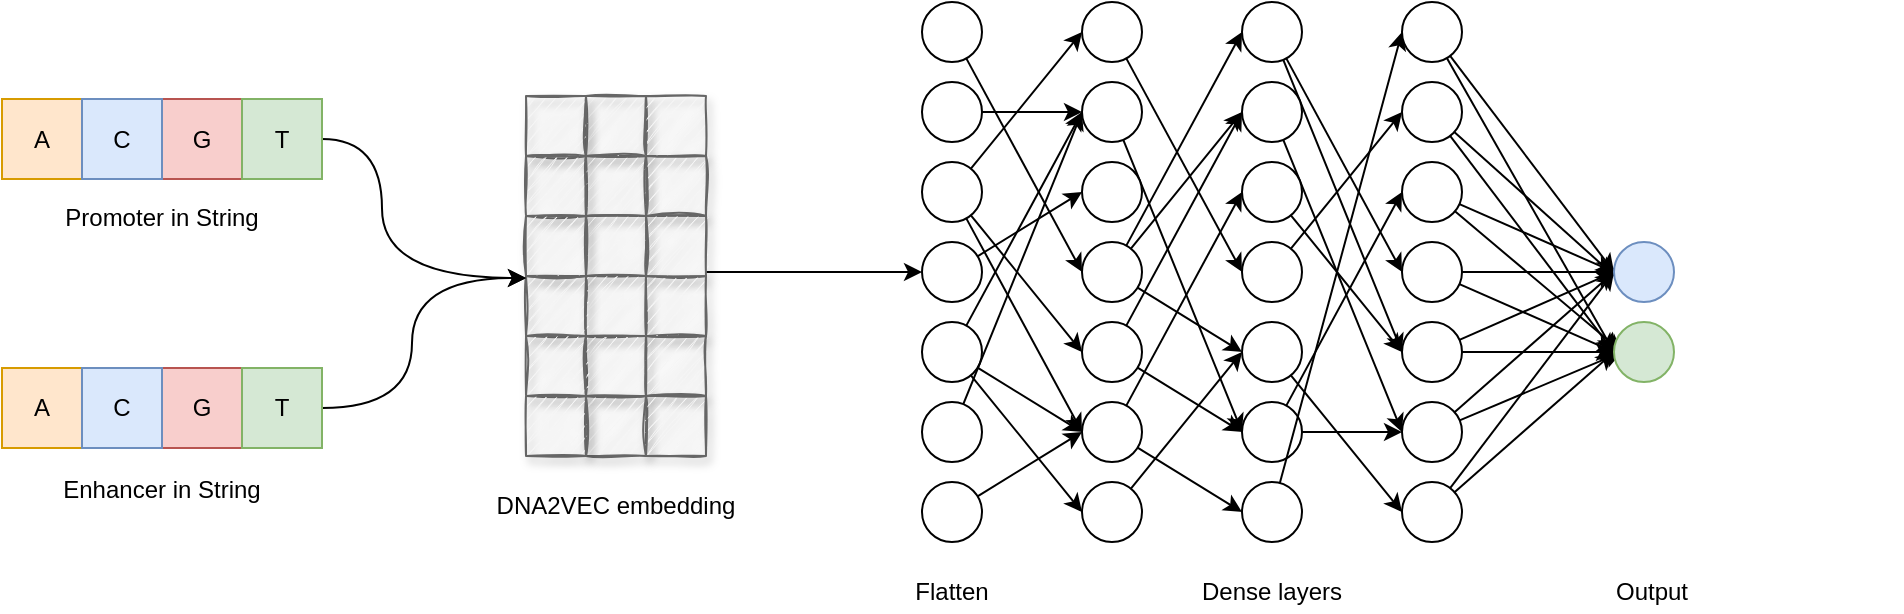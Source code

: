 <mxfile version="14.8.5" type="github">
  <diagram id="gIogGsXuzQi1VI0tjLUq" name="Page-1">
    <mxGraphModel dx="813" dy="436" grid="1" gridSize="10" guides="1" tooltips="1" connect="1" arrows="1" fold="1" page="1" pageScale="1" pageWidth="4681" pageHeight="3300" math="0" shadow="0">
      <root>
        <mxCell id="0" />
        <mxCell id="1" parent="0" />
        <mxCell id="Njo-u3qWFfw8xSDJ6qZh-1" value="" style="rounded=0;whiteSpace=wrap;html=1;shadow=1;glass=0;sketch=1;fillColor=#f5f5f5;strokeColor=#666666;fontColor=#333333;" vertex="1" parent="1">
          <mxGeometry x="500" y="233" width="30" height="30" as="geometry" />
        </mxCell>
        <mxCell id="Njo-u3qWFfw8xSDJ6qZh-2" value="" style="rounded=0;whiteSpace=wrap;html=1;shadow=1;glass=0;sketch=1;fillColor=#f5f5f5;strokeColor=#666666;fontColor=#333333;" vertex="1" parent="1">
          <mxGeometry x="470" y="233" width="30" height="30" as="geometry" />
        </mxCell>
        <mxCell id="Njo-u3qWFfw8xSDJ6qZh-3" value="" style="rounded=0;whiteSpace=wrap;html=1;shadow=1;glass=0;sketch=1;fillColor=#f5f5f5;strokeColor=#666666;fontColor=#333333;" vertex="1" parent="1">
          <mxGeometry x="530" y="233" width="30" height="30" as="geometry" />
        </mxCell>
        <mxCell id="Njo-u3qWFfw8xSDJ6qZh-4" value="" style="rounded=0;whiteSpace=wrap;html=1;shadow=1;glass=0;sketch=1;fillColor=#f5f5f5;strokeColor=#666666;fontColor=#333333;" vertex="1" parent="1">
          <mxGeometry x="500" y="263" width="30" height="30" as="geometry" />
        </mxCell>
        <mxCell id="Njo-u3qWFfw8xSDJ6qZh-5" value="" style="rounded=0;whiteSpace=wrap;html=1;shadow=1;glass=0;sketch=1;fillColor=#f5f5f5;strokeColor=#666666;fontColor=#333333;" vertex="1" parent="1">
          <mxGeometry x="470" y="263" width="30" height="30" as="geometry" />
        </mxCell>
        <mxCell id="Njo-u3qWFfw8xSDJ6qZh-6" value="" style="rounded=0;whiteSpace=wrap;html=1;shadow=1;glass=0;sketch=1;fillColor=#f5f5f5;strokeColor=#666666;fontColor=#333333;" vertex="1" parent="1">
          <mxGeometry x="530" y="263" width="30" height="30" as="geometry" />
        </mxCell>
        <mxCell id="Njo-u3qWFfw8xSDJ6qZh-7" value="" style="rounded=0;whiteSpace=wrap;html=1;shadow=1;glass=0;sketch=1;fillColor=#f5f5f5;strokeColor=#666666;fontColor=#333333;" vertex="1" parent="1">
          <mxGeometry x="500" y="293" width="30" height="30" as="geometry" />
        </mxCell>
        <mxCell id="Njo-u3qWFfw8xSDJ6qZh-8" value="" style="rounded=0;whiteSpace=wrap;html=1;shadow=1;glass=0;sketch=1;fillColor=#f5f5f5;strokeColor=#666666;fontColor=#333333;" vertex="1" parent="1">
          <mxGeometry x="470" y="293" width="30" height="30" as="geometry" />
        </mxCell>
        <mxCell id="Njo-u3qWFfw8xSDJ6qZh-101" style="edgeStyle=orthogonalEdgeStyle;rounded=0;orthogonalLoop=1;jettySize=auto;html=1;entryX=0;entryY=0.5;entryDx=0;entryDy=0;" edge="1" parent="1" source="Njo-u3qWFfw8xSDJ6qZh-9" target="Njo-u3qWFfw8xSDJ6qZh-29">
          <mxGeometry relative="1" as="geometry">
            <Array as="points">
              <mxPoint x="590" y="321" />
              <mxPoint x="590" y="321" />
            </Array>
          </mxGeometry>
        </mxCell>
        <mxCell id="Njo-u3qWFfw8xSDJ6qZh-9" value="" style="rounded=0;whiteSpace=wrap;html=1;shadow=1;glass=0;sketch=1;fillColor=#f5f5f5;strokeColor=#666666;fontColor=#333333;" vertex="1" parent="1">
          <mxGeometry x="530" y="293" width="30" height="30" as="geometry" />
        </mxCell>
        <mxCell id="Njo-u3qWFfw8xSDJ6qZh-10" value="" style="rounded=0;whiteSpace=wrap;html=1;shadow=1;glass=0;sketch=1;fillColor=#f5f5f5;strokeColor=#666666;fontColor=#333333;" vertex="1" parent="1">
          <mxGeometry x="500" y="323" width="30" height="30" as="geometry" />
        </mxCell>
        <mxCell id="Njo-u3qWFfw8xSDJ6qZh-11" value="" style="rounded=0;whiteSpace=wrap;html=1;shadow=1;glass=0;sketch=1;fillColor=#f5f5f5;strokeColor=#666666;fontColor=#333333;" vertex="1" parent="1">
          <mxGeometry x="470" y="323" width="30" height="30" as="geometry" />
        </mxCell>
        <mxCell id="Njo-u3qWFfw8xSDJ6qZh-12" value="" style="rounded=0;whiteSpace=wrap;html=1;shadow=1;glass=0;sketch=1;fillColor=#f5f5f5;strokeColor=#666666;fontColor=#333333;" vertex="1" parent="1">
          <mxGeometry x="530" y="323" width="30" height="30" as="geometry" />
        </mxCell>
        <mxCell id="Njo-u3qWFfw8xSDJ6qZh-13" value="" style="rounded=0;whiteSpace=wrap;html=1;shadow=1;glass=0;sketch=1;fillColor=#f5f5f5;strokeColor=#666666;fontColor=#333333;" vertex="1" parent="1">
          <mxGeometry x="500" y="353" width="30" height="30" as="geometry" />
        </mxCell>
        <mxCell id="Njo-u3qWFfw8xSDJ6qZh-14" value="" style="rounded=0;whiteSpace=wrap;html=1;shadow=1;glass=0;sketch=1;fillColor=#f5f5f5;strokeColor=#666666;fontColor=#333333;" vertex="1" parent="1">
          <mxGeometry x="470" y="353" width="30" height="30" as="geometry" />
        </mxCell>
        <mxCell id="Njo-u3qWFfw8xSDJ6qZh-15" value="" style="rounded=0;whiteSpace=wrap;html=1;shadow=1;glass=0;sketch=1;fillColor=#f5f5f5;strokeColor=#666666;fontColor=#333333;" vertex="1" parent="1">
          <mxGeometry x="530" y="353" width="30" height="30" as="geometry" />
        </mxCell>
        <mxCell id="Njo-u3qWFfw8xSDJ6qZh-16" value="" style="rounded=0;whiteSpace=wrap;html=1;shadow=1;glass=0;sketch=1;fillColor=#f5f5f5;strokeColor=#666666;fontColor=#333333;" vertex="1" parent="1">
          <mxGeometry x="500" y="383" width="30" height="30" as="geometry" />
        </mxCell>
        <mxCell id="Njo-u3qWFfw8xSDJ6qZh-17" value="" style="rounded=0;whiteSpace=wrap;html=1;shadow=1;glass=0;sketch=1;fillColor=#f5f5f5;strokeColor=#666666;fontColor=#333333;" vertex="1" parent="1">
          <mxGeometry x="470" y="383" width="30" height="30" as="geometry" />
        </mxCell>
        <mxCell id="Njo-u3qWFfw8xSDJ6qZh-18" value="" style="rounded=0;whiteSpace=wrap;html=1;shadow=1;glass=0;sketch=1;fillColor=#f5f5f5;strokeColor=#666666;fontColor=#333333;" vertex="1" parent="1">
          <mxGeometry x="530" y="383" width="30" height="30" as="geometry" />
        </mxCell>
        <mxCell id="Njo-u3qWFfw8xSDJ6qZh-19" value="DNA2VEC embedding" style="text;html=1;strokeColor=none;fillColor=none;align=center;verticalAlign=middle;whiteSpace=wrap;rounded=0;" vertex="1" parent="1">
          <mxGeometry x="435" y="428" width="160" height="20" as="geometry" />
        </mxCell>
        <mxCell id="Njo-u3qWFfw8xSDJ6qZh-20" style="rounded=1;jumpSize=20;orthogonalLoop=1;jettySize=auto;html=1;entryX=0;entryY=0.5;entryDx=0;entryDy=0;strokeWidth=1;" edge="1" parent="1" source="Njo-u3qWFfw8xSDJ6qZh-21" target="Njo-u3qWFfw8xSDJ6qZh-46">
          <mxGeometry relative="1" as="geometry" />
        </mxCell>
        <mxCell id="Njo-u3qWFfw8xSDJ6qZh-21" value="" style="ellipse;whiteSpace=wrap;html=1;aspect=fixed;" vertex="1" parent="1">
          <mxGeometry x="668" y="186" width="30" height="30" as="geometry" />
        </mxCell>
        <mxCell id="Njo-u3qWFfw8xSDJ6qZh-22" style="edgeStyle=none;rounded=0;orthogonalLoop=1;jettySize=auto;html=1;entryX=0;entryY=0.5;entryDx=0;entryDy=0;" edge="1" parent="1" source="Njo-u3qWFfw8xSDJ6qZh-23" target="Njo-u3qWFfw8xSDJ6qZh-41">
          <mxGeometry relative="1" as="geometry" />
        </mxCell>
        <mxCell id="Njo-u3qWFfw8xSDJ6qZh-23" value="" style="ellipse;whiteSpace=wrap;html=1;aspect=fixed;" vertex="1" parent="1">
          <mxGeometry x="668" y="226" width="30" height="30" as="geometry" />
        </mxCell>
        <mxCell id="Njo-u3qWFfw8xSDJ6qZh-24" style="rounded=1;jumpSize=20;orthogonalLoop=1;jettySize=auto;html=1;entryX=0;entryY=0.5;entryDx=0;entryDy=0;strokeWidth=1;" edge="1" parent="1" source="Njo-u3qWFfw8xSDJ6qZh-27" target="Njo-u3qWFfw8xSDJ6qZh-39">
          <mxGeometry relative="1" as="geometry" />
        </mxCell>
        <mxCell id="Njo-u3qWFfw8xSDJ6qZh-25" style="edgeStyle=none;rounded=1;jumpSize=20;orthogonalLoop=1;jettySize=auto;html=1;entryX=0;entryY=0.5;entryDx=0;entryDy=0;strokeWidth=1;" edge="1" parent="1" source="Njo-u3qWFfw8xSDJ6qZh-27" target="Njo-u3qWFfw8xSDJ6qZh-52">
          <mxGeometry relative="1" as="geometry" />
        </mxCell>
        <mxCell id="Njo-u3qWFfw8xSDJ6qZh-26" style="edgeStyle=none;rounded=1;jumpSize=20;orthogonalLoop=1;jettySize=auto;html=1;entryX=0;entryY=0.5;entryDx=0;entryDy=0;strokeWidth=1;" edge="1" parent="1" source="Njo-u3qWFfw8xSDJ6qZh-27" target="Njo-u3qWFfw8xSDJ6qZh-49">
          <mxGeometry relative="1" as="geometry" />
        </mxCell>
        <mxCell id="Njo-u3qWFfw8xSDJ6qZh-27" value="" style="ellipse;whiteSpace=wrap;html=1;aspect=fixed;" vertex="1" parent="1">
          <mxGeometry x="668" y="266" width="30" height="30" as="geometry" />
        </mxCell>
        <mxCell id="Njo-u3qWFfw8xSDJ6qZh-28" style="rounded=1;jumpSize=20;orthogonalLoop=1;jettySize=auto;html=1;entryX=0;entryY=0.5;entryDx=0;entryDy=0;strokeWidth=1;" edge="1" parent="1" source="Njo-u3qWFfw8xSDJ6qZh-29" target="Njo-u3qWFfw8xSDJ6qZh-42">
          <mxGeometry relative="1" as="geometry" />
        </mxCell>
        <mxCell id="Njo-u3qWFfw8xSDJ6qZh-29" value="" style="ellipse;whiteSpace=wrap;html=1;aspect=fixed;" vertex="1" parent="1">
          <mxGeometry x="668" y="306" width="30" height="30" as="geometry" />
        </mxCell>
        <mxCell id="Njo-u3qWFfw8xSDJ6qZh-30" style="rounded=1;jumpSize=20;orthogonalLoop=1;jettySize=auto;html=1;entryX=0;entryY=0.5;entryDx=0;entryDy=0;strokeWidth=1;" edge="1" parent="1" source="Njo-u3qWFfw8xSDJ6qZh-33" target="Njo-u3qWFfw8xSDJ6qZh-41">
          <mxGeometry relative="1" as="geometry" />
        </mxCell>
        <mxCell id="Njo-u3qWFfw8xSDJ6qZh-31" style="edgeStyle=none;rounded=1;jumpSize=20;orthogonalLoop=1;jettySize=auto;html=1;entryX=0;entryY=0.5;entryDx=0;entryDy=0;strokeWidth=1;" edge="1" parent="1" source="Njo-u3qWFfw8xSDJ6qZh-33" target="Njo-u3qWFfw8xSDJ6qZh-54">
          <mxGeometry relative="1" as="geometry" />
        </mxCell>
        <mxCell id="Njo-u3qWFfw8xSDJ6qZh-32" style="edgeStyle=none;rounded=1;jumpSize=20;orthogonalLoop=1;jettySize=auto;html=1;entryX=0;entryY=0.5;entryDx=0;entryDy=0;strokeWidth=1;" edge="1" parent="1" source="Njo-u3qWFfw8xSDJ6qZh-33" target="Njo-u3qWFfw8xSDJ6qZh-52">
          <mxGeometry relative="1" as="geometry" />
        </mxCell>
        <mxCell id="Njo-u3qWFfw8xSDJ6qZh-33" value="" style="ellipse;whiteSpace=wrap;html=1;aspect=fixed;" vertex="1" parent="1">
          <mxGeometry x="668" y="346" width="30" height="30" as="geometry" />
        </mxCell>
        <mxCell id="Njo-u3qWFfw8xSDJ6qZh-34" style="edgeStyle=none;rounded=1;jumpSize=20;orthogonalLoop=1;jettySize=auto;html=1;entryX=0;entryY=0.5;entryDx=0;entryDy=0;strokeWidth=1;" edge="1" parent="1" source="Njo-u3qWFfw8xSDJ6qZh-35" target="Njo-u3qWFfw8xSDJ6qZh-41">
          <mxGeometry relative="1" as="geometry" />
        </mxCell>
        <mxCell id="Njo-u3qWFfw8xSDJ6qZh-35" value="" style="ellipse;whiteSpace=wrap;html=1;aspect=fixed;" vertex="1" parent="1">
          <mxGeometry x="668" y="386" width="30" height="30" as="geometry" />
        </mxCell>
        <mxCell id="Njo-u3qWFfw8xSDJ6qZh-36" style="edgeStyle=none;rounded=1;jumpSize=20;orthogonalLoop=1;jettySize=auto;html=1;entryX=0;entryY=0.5;entryDx=0;entryDy=0;strokeWidth=1;" edge="1" parent="1" source="Njo-u3qWFfw8xSDJ6qZh-37" target="Njo-u3qWFfw8xSDJ6qZh-52">
          <mxGeometry relative="1" as="geometry" />
        </mxCell>
        <mxCell id="Njo-u3qWFfw8xSDJ6qZh-37" value="" style="ellipse;whiteSpace=wrap;html=1;aspect=fixed;" vertex="1" parent="1">
          <mxGeometry x="668" y="426" width="30" height="30" as="geometry" />
        </mxCell>
        <mxCell id="Njo-u3qWFfw8xSDJ6qZh-38" style="edgeStyle=none;rounded=1;jumpSize=20;orthogonalLoop=1;jettySize=auto;html=1;entryX=0;entryY=0.5;entryDx=0;entryDy=0;strokeWidth=1;" edge="1" parent="1" source="Njo-u3qWFfw8xSDJ6qZh-39" target="Njo-u3qWFfw8xSDJ6qZh-65">
          <mxGeometry relative="1" as="geometry" />
        </mxCell>
        <mxCell id="Njo-u3qWFfw8xSDJ6qZh-39" value="" style="ellipse;whiteSpace=wrap;html=1;aspect=fixed;" vertex="1" parent="1">
          <mxGeometry x="748" y="186" width="30" height="30" as="geometry" />
        </mxCell>
        <mxCell id="Njo-u3qWFfw8xSDJ6qZh-40" style="edgeStyle=none;rounded=1;jumpSize=20;orthogonalLoop=1;jettySize=auto;html=1;entryX=0;entryY=0.5;entryDx=0;entryDy=0;strokeWidth=1;" edge="1" parent="1" source="Njo-u3qWFfw8xSDJ6qZh-41" target="Njo-u3qWFfw8xSDJ6qZh-70">
          <mxGeometry relative="1" as="geometry" />
        </mxCell>
        <mxCell id="Njo-u3qWFfw8xSDJ6qZh-41" value="" style="ellipse;whiteSpace=wrap;html=1;aspect=fixed;" vertex="1" parent="1">
          <mxGeometry x="748" y="226" width="30" height="30" as="geometry" />
        </mxCell>
        <mxCell id="Njo-u3qWFfw8xSDJ6qZh-42" value="" style="ellipse;whiteSpace=wrap;html=1;aspect=fixed;" vertex="1" parent="1">
          <mxGeometry x="748" y="266" width="30" height="30" as="geometry" />
        </mxCell>
        <mxCell id="Njo-u3qWFfw8xSDJ6qZh-43" style="edgeStyle=none;rounded=1;jumpSize=20;orthogonalLoop=1;jettySize=auto;html=1;entryX=0;entryY=0.5;entryDx=0;entryDy=0;strokeWidth=1;" edge="1" parent="1" source="Njo-u3qWFfw8xSDJ6qZh-46" target="Njo-u3qWFfw8xSDJ6qZh-59">
          <mxGeometry relative="1" as="geometry" />
        </mxCell>
        <mxCell id="Njo-u3qWFfw8xSDJ6qZh-44" style="edgeStyle=none;rounded=1;jumpSize=20;orthogonalLoop=1;jettySize=auto;html=1;entryX=0;entryY=0.5;entryDx=0;entryDy=0;strokeWidth=1;" edge="1" parent="1" source="Njo-u3qWFfw8xSDJ6qZh-46" target="Njo-u3qWFfw8xSDJ6qZh-67">
          <mxGeometry relative="1" as="geometry" />
        </mxCell>
        <mxCell id="Njo-u3qWFfw8xSDJ6qZh-45" style="edgeStyle=none;rounded=1;jumpSize=20;orthogonalLoop=1;jettySize=auto;html=1;entryX=0;entryY=0.5;entryDx=0;entryDy=0;strokeWidth=1;" edge="1" parent="1" source="Njo-u3qWFfw8xSDJ6qZh-46" target="Njo-u3qWFfw8xSDJ6qZh-61">
          <mxGeometry relative="1" as="geometry" />
        </mxCell>
        <mxCell id="Njo-u3qWFfw8xSDJ6qZh-46" value="" style="ellipse;whiteSpace=wrap;html=1;aspect=fixed;" vertex="1" parent="1">
          <mxGeometry x="748" y="306" width="30" height="30" as="geometry" />
        </mxCell>
        <mxCell id="Njo-u3qWFfw8xSDJ6qZh-47" style="edgeStyle=none;rounded=1;jumpSize=20;orthogonalLoop=1;jettySize=auto;html=1;entryX=0;entryY=0.5;entryDx=0;entryDy=0;strokeWidth=1;" edge="1" parent="1" source="Njo-u3qWFfw8xSDJ6qZh-49" target="Njo-u3qWFfw8xSDJ6qZh-61">
          <mxGeometry relative="1" as="geometry" />
        </mxCell>
        <mxCell id="Njo-u3qWFfw8xSDJ6qZh-48" style="edgeStyle=none;rounded=1;jumpSize=20;orthogonalLoop=1;jettySize=auto;html=1;entryX=0;entryY=0.5;entryDx=0;entryDy=0;strokeWidth=1;" edge="1" parent="1" source="Njo-u3qWFfw8xSDJ6qZh-49" target="Njo-u3qWFfw8xSDJ6qZh-70">
          <mxGeometry relative="1" as="geometry" />
        </mxCell>
        <mxCell id="Njo-u3qWFfw8xSDJ6qZh-49" value="" style="ellipse;whiteSpace=wrap;html=1;aspect=fixed;" vertex="1" parent="1">
          <mxGeometry x="748" y="346" width="30" height="30" as="geometry" />
        </mxCell>
        <mxCell id="Njo-u3qWFfw8xSDJ6qZh-50" style="edgeStyle=none;rounded=1;jumpSize=20;orthogonalLoop=1;jettySize=auto;html=1;entryX=0;entryY=0.5;entryDx=0;entryDy=0;strokeWidth=1;" edge="1" parent="1" source="Njo-u3qWFfw8xSDJ6qZh-52" target="Njo-u3qWFfw8xSDJ6qZh-63">
          <mxGeometry relative="1" as="geometry" />
        </mxCell>
        <mxCell id="Njo-u3qWFfw8xSDJ6qZh-51" style="edgeStyle=none;rounded=1;jumpSize=20;orthogonalLoop=1;jettySize=auto;html=1;entryX=0;entryY=0.5;entryDx=0;entryDy=0;strokeWidth=1;" edge="1" parent="1" source="Njo-u3qWFfw8xSDJ6qZh-52" target="Njo-u3qWFfw8xSDJ6qZh-72">
          <mxGeometry relative="1" as="geometry" />
        </mxCell>
        <mxCell id="Njo-u3qWFfw8xSDJ6qZh-52" value="" style="ellipse;whiteSpace=wrap;html=1;aspect=fixed;" vertex="1" parent="1">
          <mxGeometry x="748" y="386" width="30" height="30" as="geometry" />
        </mxCell>
        <mxCell id="Njo-u3qWFfw8xSDJ6qZh-53" style="edgeStyle=none;rounded=1;jumpSize=20;orthogonalLoop=1;jettySize=auto;html=1;entryX=0;entryY=0.5;entryDx=0;entryDy=0;strokeWidth=1;" edge="1" parent="1" source="Njo-u3qWFfw8xSDJ6qZh-54" target="Njo-u3qWFfw8xSDJ6qZh-67">
          <mxGeometry relative="1" as="geometry" />
        </mxCell>
        <mxCell id="Njo-u3qWFfw8xSDJ6qZh-54" value="" style="ellipse;whiteSpace=wrap;html=1;aspect=fixed;" vertex="1" parent="1">
          <mxGeometry x="748" y="426" width="30" height="30" as="geometry" />
        </mxCell>
        <mxCell id="Njo-u3qWFfw8xSDJ6qZh-55" value="Dense layers" style="text;html=1;strokeColor=none;fillColor=none;align=center;verticalAlign=middle;whiteSpace=wrap;rounded=0;" vertex="1" parent="1">
          <mxGeometry x="718" y="471" width="250" height="20" as="geometry" />
        </mxCell>
        <mxCell id="Njo-u3qWFfw8xSDJ6qZh-56" value="Flatten" style="text;html=1;strokeColor=none;fillColor=none;align=center;verticalAlign=middle;whiteSpace=wrap;rounded=0;" vertex="1" parent="1">
          <mxGeometry x="558" y="471" width="250" height="20" as="geometry" />
        </mxCell>
        <mxCell id="Njo-u3qWFfw8xSDJ6qZh-57" style="edgeStyle=none;rounded=1;jumpSize=20;orthogonalLoop=1;jettySize=auto;html=1;entryX=0;entryY=0.5;entryDx=0;entryDy=0;strokeWidth=1;" edge="1" parent="1" source="Njo-u3qWFfw8xSDJ6qZh-59" target="Njo-u3qWFfw8xSDJ6qZh-84">
          <mxGeometry relative="1" as="geometry" />
        </mxCell>
        <mxCell id="Njo-u3qWFfw8xSDJ6qZh-58" style="edgeStyle=none;rounded=1;jumpSize=20;orthogonalLoop=1;jettySize=auto;html=1;strokeWidth=1;" edge="1" parent="1" source="Njo-u3qWFfw8xSDJ6qZh-59">
          <mxGeometry relative="1" as="geometry">
            <mxPoint x="908.0" y="361.0" as="targetPoint" />
          </mxGeometry>
        </mxCell>
        <mxCell id="Njo-u3qWFfw8xSDJ6qZh-59" value="" style="ellipse;whiteSpace=wrap;html=1;aspect=fixed;" vertex="1" parent="1">
          <mxGeometry x="828" y="186" width="30" height="30" as="geometry" />
        </mxCell>
        <mxCell id="Njo-u3qWFfw8xSDJ6qZh-60" style="edgeStyle=none;rounded=1;jumpSize=20;orthogonalLoop=1;jettySize=auto;html=1;entryX=0;entryY=0.5;entryDx=0;entryDy=0;strokeWidth=1;" edge="1" parent="1" source="Njo-u3qWFfw8xSDJ6qZh-61" target="Njo-u3qWFfw8xSDJ6qZh-90">
          <mxGeometry relative="1" as="geometry" />
        </mxCell>
        <mxCell id="Njo-u3qWFfw8xSDJ6qZh-61" value="" style="ellipse;whiteSpace=wrap;html=1;aspect=fixed;" vertex="1" parent="1">
          <mxGeometry x="828" y="226" width="30" height="30" as="geometry" />
        </mxCell>
        <mxCell id="Njo-u3qWFfw8xSDJ6qZh-62" style="edgeStyle=none;rounded=1;jumpSize=20;orthogonalLoop=1;jettySize=auto;html=1;entryX=0;entryY=0.5;entryDx=0;entryDy=0;strokeWidth=1;" edge="1" parent="1" source="Njo-u3qWFfw8xSDJ6qZh-63" target="Njo-u3qWFfw8xSDJ6qZh-87">
          <mxGeometry relative="1" as="geometry" />
        </mxCell>
        <mxCell id="Njo-u3qWFfw8xSDJ6qZh-63" value="" style="ellipse;whiteSpace=wrap;html=1;aspect=fixed;" vertex="1" parent="1">
          <mxGeometry x="828" y="266" width="30" height="30" as="geometry" />
        </mxCell>
        <mxCell id="Njo-u3qWFfw8xSDJ6qZh-64" style="edgeStyle=none;rounded=1;jumpSize=20;orthogonalLoop=1;jettySize=auto;html=1;entryX=0;entryY=0.5;entryDx=0;entryDy=0;strokeWidth=1;" edge="1" parent="1" source="Njo-u3qWFfw8xSDJ6qZh-65" target="Njo-u3qWFfw8xSDJ6qZh-78">
          <mxGeometry relative="1" as="geometry" />
        </mxCell>
        <mxCell id="Njo-u3qWFfw8xSDJ6qZh-65" value="" style="ellipse;whiteSpace=wrap;html=1;aspect=fixed;" vertex="1" parent="1">
          <mxGeometry x="828" y="306" width="30" height="30" as="geometry" />
        </mxCell>
        <mxCell id="Njo-u3qWFfw8xSDJ6qZh-66" style="edgeStyle=none;rounded=1;jumpSize=20;orthogonalLoop=1;jettySize=auto;html=1;entryX=0;entryY=0.5;entryDx=0;entryDy=0;strokeWidth=1;" edge="1" parent="1" source="Njo-u3qWFfw8xSDJ6qZh-67" target="Njo-u3qWFfw8xSDJ6qZh-93">
          <mxGeometry relative="1" as="geometry" />
        </mxCell>
        <mxCell id="Njo-u3qWFfw8xSDJ6qZh-67" value="" style="ellipse;whiteSpace=wrap;html=1;aspect=fixed;" vertex="1" parent="1">
          <mxGeometry x="828" y="346" width="30" height="30" as="geometry" />
        </mxCell>
        <mxCell id="Njo-u3qWFfw8xSDJ6qZh-68" style="edgeStyle=none;rounded=1;jumpSize=20;orthogonalLoop=1;jettySize=auto;html=1;entryX=0;entryY=0.5;entryDx=0;entryDy=0;strokeWidth=1;" edge="1" parent="1" source="Njo-u3qWFfw8xSDJ6qZh-70" target="Njo-u3qWFfw8xSDJ6qZh-81">
          <mxGeometry relative="1" as="geometry" />
        </mxCell>
        <mxCell id="Njo-u3qWFfw8xSDJ6qZh-69" style="edgeStyle=none;rounded=1;jumpSize=20;orthogonalLoop=1;jettySize=auto;html=1;entryX=0;entryY=0.5;entryDx=0;entryDy=0;strokeWidth=1;" edge="1" parent="1" source="Njo-u3qWFfw8xSDJ6qZh-70" target="Njo-u3qWFfw8xSDJ6qZh-90">
          <mxGeometry relative="1" as="geometry" />
        </mxCell>
        <mxCell id="Njo-u3qWFfw8xSDJ6qZh-70" value="" style="ellipse;whiteSpace=wrap;html=1;aspect=fixed;" vertex="1" parent="1">
          <mxGeometry x="828" y="386" width="30" height="30" as="geometry" />
        </mxCell>
        <mxCell id="Njo-u3qWFfw8xSDJ6qZh-71" style="edgeStyle=none;rounded=1;jumpSize=20;orthogonalLoop=1;jettySize=auto;html=1;entryX=0;entryY=0.5;entryDx=0;entryDy=0;strokeWidth=1;" edge="1" parent="1" source="Njo-u3qWFfw8xSDJ6qZh-72" target="Njo-u3qWFfw8xSDJ6qZh-75">
          <mxGeometry relative="1" as="geometry" />
        </mxCell>
        <mxCell id="Njo-u3qWFfw8xSDJ6qZh-72" value="" style="ellipse;whiteSpace=wrap;html=1;aspect=fixed;" vertex="1" parent="1">
          <mxGeometry x="828" y="426" width="30" height="30" as="geometry" />
        </mxCell>
        <mxCell id="Njo-u3qWFfw8xSDJ6qZh-73" style="edgeStyle=none;rounded=1;jumpSize=20;orthogonalLoop=1;jettySize=auto;html=1;entryX=0;entryY=0.5;entryDx=0;entryDy=0;strokeWidth=1;" edge="1" parent="1" source="Njo-u3qWFfw8xSDJ6qZh-75" target="Njo-u3qWFfw8xSDJ6qZh-95">
          <mxGeometry relative="1" as="geometry" />
        </mxCell>
        <mxCell id="Njo-u3qWFfw8xSDJ6qZh-74" style="edgeStyle=none;rounded=1;jumpSize=20;orthogonalLoop=1;jettySize=auto;html=1;entryX=0;entryY=0.5;entryDx=0;entryDy=0;strokeWidth=1;" edge="1" parent="1" source="Njo-u3qWFfw8xSDJ6qZh-75" target="Njo-u3qWFfw8xSDJ6qZh-96">
          <mxGeometry relative="1" as="geometry" />
        </mxCell>
        <mxCell id="Njo-u3qWFfw8xSDJ6qZh-75" value="" style="ellipse;whiteSpace=wrap;html=1;aspect=fixed;" vertex="1" parent="1">
          <mxGeometry x="908" y="186" width="30" height="30" as="geometry" />
        </mxCell>
        <mxCell id="Njo-u3qWFfw8xSDJ6qZh-76" style="edgeStyle=none;rounded=1;jumpSize=20;orthogonalLoop=1;jettySize=auto;html=1;entryX=0;entryY=0.5;entryDx=0;entryDy=0;strokeWidth=1;" edge="1" parent="1" source="Njo-u3qWFfw8xSDJ6qZh-78" target="Njo-u3qWFfw8xSDJ6qZh-96">
          <mxGeometry relative="1" as="geometry" />
        </mxCell>
        <mxCell id="Njo-u3qWFfw8xSDJ6qZh-77" style="edgeStyle=none;rounded=1;jumpSize=20;orthogonalLoop=1;jettySize=auto;html=1;strokeWidth=1;entryX=-0.001;entryY=0.557;entryDx=0;entryDy=0;entryPerimeter=0;" edge="1" parent="1" source="Njo-u3qWFfw8xSDJ6qZh-78" target="Njo-u3qWFfw8xSDJ6qZh-95">
          <mxGeometry relative="1" as="geometry">
            <mxPoint x="1008" y="321.0" as="targetPoint" />
          </mxGeometry>
        </mxCell>
        <mxCell id="Njo-u3qWFfw8xSDJ6qZh-78" value="" style="ellipse;whiteSpace=wrap;html=1;aspect=fixed;" vertex="1" parent="1">
          <mxGeometry x="908" y="226" width="30" height="30" as="geometry" />
        </mxCell>
        <mxCell id="Njo-u3qWFfw8xSDJ6qZh-79" style="edgeStyle=none;rounded=1;jumpSize=20;orthogonalLoop=1;jettySize=auto;html=1;entryX=0;entryY=0.5;entryDx=0;entryDy=0;strokeWidth=1;" edge="1" parent="1" source="Njo-u3qWFfw8xSDJ6qZh-81" target="Njo-u3qWFfw8xSDJ6qZh-95">
          <mxGeometry relative="1" as="geometry" />
        </mxCell>
        <mxCell id="Njo-u3qWFfw8xSDJ6qZh-80" style="edgeStyle=none;rounded=1;jumpSize=20;orthogonalLoop=1;jettySize=auto;html=1;strokeWidth=1;" edge="1" parent="1" source="Njo-u3qWFfw8xSDJ6qZh-81">
          <mxGeometry relative="1" as="geometry">
            <mxPoint x="1018.0" y="361.0" as="targetPoint" />
          </mxGeometry>
        </mxCell>
        <mxCell id="Njo-u3qWFfw8xSDJ6qZh-81" value="" style="ellipse;whiteSpace=wrap;html=1;aspect=fixed;" vertex="1" parent="1">
          <mxGeometry x="908" y="266" width="30" height="30" as="geometry" />
        </mxCell>
        <mxCell id="Njo-u3qWFfw8xSDJ6qZh-82" style="edgeStyle=none;rounded=1;jumpSize=20;orthogonalLoop=1;jettySize=auto;html=1;entryX=0;entryY=0.5;entryDx=0;entryDy=0;strokeWidth=1;" edge="1" parent="1" source="Njo-u3qWFfw8xSDJ6qZh-84" target="Njo-u3qWFfw8xSDJ6qZh-96">
          <mxGeometry relative="1" as="geometry" />
        </mxCell>
        <mxCell id="Njo-u3qWFfw8xSDJ6qZh-83" style="edgeStyle=none;rounded=1;jumpSize=20;orthogonalLoop=1;jettySize=auto;html=1;strokeWidth=1;" edge="1" parent="1" source="Njo-u3qWFfw8xSDJ6qZh-84">
          <mxGeometry relative="1" as="geometry">
            <mxPoint x="1018.0" y="321.0" as="targetPoint" />
          </mxGeometry>
        </mxCell>
        <mxCell id="Njo-u3qWFfw8xSDJ6qZh-84" value="" style="ellipse;whiteSpace=wrap;html=1;aspect=fixed;" vertex="1" parent="1">
          <mxGeometry x="908" y="306" width="30" height="30" as="geometry" />
        </mxCell>
        <mxCell id="Njo-u3qWFfw8xSDJ6qZh-85" style="edgeStyle=none;rounded=1;jumpSize=20;orthogonalLoop=1;jettySize=auto;html=1;entryX=0;entryY=0.5;entryDx=0;entryDy=0;strokeWidth=1;" edge="1" parent="1" source="Njo-u3qWFfw8xSDJ6qZh-87" target="Njo-u3qWFfw8xSDJ6qZh-95">
          <mxGeometry relative="1" as="geometry" />
        </mxCell>
        <mxCell id="Njo-u3qWFfw8xSDJ6qZh-86" style="edgeStyle=none;rounded=1;jumpSize=20;orthogonalLoop=1;jettySize=auto;html=1;strokeWidth=1;entryX=0;entryY=0.5;entryDx=0;entryDy=0;" edge="1" parent="1" source="Njo-u3qWFfw8xSDJ6qZh-87" target="Njo-u3qWFfw8xSDJ6qZh-96">
          <mxGeometry relative="1" as="geometry">
            <mxPoint x="1008" y="361.0" as="targetPoint" />
          </mxGeometry>
        </mxCell>
        <mxCell id="Njo-u3qWFfw8xSDJ6qZh-87" value="" style="ellipse;whiteSpace=wrap;html=1;aspect=fixed;" vertex="1" parent="1">
          <mxGeometry x="908" y="346" width="30" height="30" as="geometry" />
        </mxCell>
        <mxCell id="Njo-u3qWFfw8xSDJ6qZh-88" style="edgeStyle=none;rounded=1;jumpSize=20;orthogonalLoop=1;jettySize=auto;html=1;strokeWidth=1;" edge="1" parent="1" source="Njo-u3qWFfw8xSDJ6qZh-90">
          <mxGeometry relative="1" as="geometry">
            <mxPoint x="1018.0" y="361.0" as="targetPoint" />
          </mxGeometry>
        </mxCell>
        <mxCell id="Njo-u3qWFfw8xSDJ6qZh-89" style="edgeStyle=none;rounded=1;jumpSize=20;orthogonalLoop=1;jettySize=auto;html=1;strokeWidth=1;entryX=0;entryY=0.5;entryDx=0;entryDy=0;" edge="1" parent="1" source="Njo-u3qWFfw8xSDJ6qZh-90" target="Njo-u3qWFfw8xSDJ6qZh-95">
          <mxGeometry relative="1" as="geometry">
            <mxPoint x="1008" y="321.0" as="targetPoint" />
          </mxGeometry>
        </mxCell>
        <mxCell id="Njo-u3qWFfw8xSDJ6qZh-90" value="" style="ellipse;whiteSpace=wrap;html=1;aspect=fixed;" vertex="1" parent="1">
          <mxGeometry x="908" y="386" width="30" height="30" as="geometry" />
        </mxCell>
        <mxCell id="Njo-u3qWFfw8xSDJ6qZh-91" style="edgeStyle=none;rounded=1;jumpSize=20;orthogonalLoop=1;jettySize=auto;html=1;entryX=0;entryY=0.5;entryDx=0;entryDy=0;strokeWidth=1;" edge="1" parent="1" source="Njo-u3qWFfw8xSDJ6qZh-93" target="Njo-u3qWFfw8xSDJ6qZh-95">
          <mxGeometry relative="1" as="geometry" />
        </mxCell>
        <mxCell id="Njo-u3qWFfw8xSDJ6qZh-92" style="edgeStyle=none;rounded=1;jumpSize=20;orthogonalLoop=1;jettySize=auto;html=1;strokeWidth=1;entryX=0;entryY=0.5;entryDx=0;entryDy=0;" edge="1" parent="1" source="Njo-u3qWFfw8xSDJ6qZh-93" target="Njo-u3qWFfw8xSDJ6qZh-96">
          <mxGeometry relative="1" as="geometry">
            <mxPoint x="1008" y="361.0" as="targetPoint" />
          </mxGeometry>
        </mxCell>
        <mxCell id="Njo-u3qWFfw8xSDJ6qZh-93" value="" style="ellipse;whiteSpace=wrap;html=1;aspect=fixed;" vertex="1" parent="1">
          <mxGeometry x="908" y="426" width="30" height="30" as="geometry" />
        </mxCell>
        <mxCell id="Njo-u3qWFfw8xSDJ6qZh-94" value="&lt;div&gt;Output&lt;/div&gt;" style="text;html=1;strokeColor=none;fillColor=none;align=center;verticalAlign=middle;whiteSpace=wrap;rounded=0;" vertex="1" parent="1">
          <mxGeometry x="908" y="471" width="250" height="20" as="geometry" />
        </mxCell>
        <mxCell id="Njo-u3qWFfw8xSDJ6qZh-95" value="" style="ellipse;whiteSpace=wrap;html=1;aspect=fixed;fillColor=#dae8fc;strokeColor=#6c8ebf;" vertex="1" parent="1">
          <mxGeometry x="1014" y="306" width="30" height="30" as="geometry" />
        </mxCell>
        <mxCell id="Njo-u3qWFfw8xSDJ6qZh-96" value="" style="ellipse;whiteSpace=wrap;html=1;aspect=fixed;fillColor=#d5e8d4;strokeColor=#82b366;" vertex="1" parent="1">
          <mxGeometry x="1014" y="346" width="30" height="30" as="geometry" />
        </mxCell>
        <mxCell id="Njo-u3qWFfw8xSDJ6qZh-120" style="edgeStyle=orthogonalEdgeStyle;curved=1;rounded=0;orthogonalLoop=1;jettySize=auto;html=1;entryX=0;entryY=0;entryDx=0;entryDy=0;exitX=1;exitY=0.5;exitDx=0;exitDy=0;" edge="1" parent="1" source="Njo-u3qWFfw8xSDJ6qZh-124">
          <mxGeometry relative="1" as="geometry">
            <Array as="points">
              <mxPoint x="398" y="255" />
              <mxPoint x="398" y="324" />
            </Array>
            <mxPoint x="368" y="200" as="sourcePoint" />
            <mxPoint x="470" y="324" as="targetPoint" />
          </mxGeometry>
        </mxCell>
        <mxCell id="Njo-u3qWFfw8xSDJ6qZh-121" value="&lt;div&gt;Promoter in String&lt;/div&gt;" style="text;html=1;strokeColor=none;fillColor=none;align=center;verticalAlign=middle;whiteSpace=wrap;rounded=0;" vertex="1" parent="1">
          <mxGeometry x="208" y="283.5" width="160" height="20" as="geometry" />
        </mxCell>
        <mxCell id="Njo-u3qWFfw8xSDJ6qZh-122" value="" style="rounded=0;whiteSpace=wrap;html=1;fillColor=#f8cecc;strokeColor=#b85450;" vertex="1" parent="1">
          <mxGeometry x="288" y="234.5" width="40" height="40" as="geometry" />
        </mxCell>
        <mxCell id="Njo-u3qWFfw8xSDJ6qZh-123" value="G" style="text;html=1;strokeColor=none;fillColor=none;align=center;verticalAlign=middle;whiteSpace=wrap;rounded=0;" vertex="1" parent="1">
          <mxGeometry x="288" y="244.5" width="40" height="20" as="geometry" />
        </mxCell>
        <mxCell id="Njo-u3qWFfw8xSDJ6qZh-124" value="" style="rounded=0;whiteSpace=wrap;html=1;fillColor=#d5e8d4;strokeColor=#82b366;" vertex="1" parent="1">
          <mxGeometry x="328" y="234.5" width="40" height="40" as="geometry" />
        </mxCell>
        <mxCell id="Njo-u3qWFfw8xSDJ6qZh-125" style="edgeStyle=orthogonalEdgeStyle;curved=1;rounded=0;orthogonalLoop=1;jettySize=auto;html=1;entryX=0;entryY=0;entryDx=0;entryDy=0;exitX=1;exitY=0.5;exitDx=0;exitDy=0;" edge="1" parent="1" source="Njo-u3qWFfw8xSDJ6qZh-135">
          <mxGeometry relative="1" as="geometry">
            <Array as="points">
              <mxPoint x="413" y="389" />
              <mxPoint x="413" y="324" />
            </Array>
            <mxPoint x="368" y="440" as="sourcePoint" />
            <mxPoint x="470" y="324" as="targetPoint" />
          </mxGeometry>
        </mxCell>
        <mxCell id="Njo-u3qWFfw8xSDJ6qZh-126" value="T" style="text;html=1;strokeColor=none;fillColor=none;align=center;verticalAlign=middle;whiteSpace=wrap;rounded=0;" vertex="1" parent="1">
          <mxGeometry x="328" y="244.5" width="40" height="20" as="geometry" />
        </mxCell>
        <mxCell id="Njo-u3qWFfw8xSDJ6qZh-127" value="&lt;div&gt;Enhancer in String&lt;/div&gt;" style="text;html=1;strokeColor=none;fillColor=none;align=center;verticalAlign=middle;whiteSpace=wrap;rounded=0;" vertex="1" parent="1">
          <mxGeometry x="208" y="420" width="160" height="20" as="geometry" />
        </mxCell>
        <mxCell id="Njo-u3qWFfw8xSDJ6qZh-128" value="" style="rounded=0;whiteSpace=wrap;html=1;fillColor=#ffe6cc;strokeColor=#d79b00;" vertex="1" parent="1">
          <mxGeometry x="208" y="234.5" width="40" height="40" as="geometry" />
        </mxCell>
        <mxCell id="Njo-u3qWFfw8xSDJ6qZh-129" value="&lt;div&gt;A&lt;/div&gt;" style="text;html=1;strokeColor=none;fillColor=none;align=center;verticalAlign=middle;whiteSpace=wrap;rounded=0;" vertex="1" parent="1">
          <mxGeometry x="208" y="244.5" width="40" height="20" as="geometry" />
        </mxCell>
        <mxCell id="Njo-u3qWFfw8xSDJ6qZh-130" value="" style="rounded=0;whiteSpace=wrap;html=1;fillColor=#dae8fc;strokeColor=#6c8ebf;" vertex="1" parent="1">
          <mxGeometry x="248" y="234.5" width="40" height="40" as="geometry" />
        </mxCell>
        <mxCell id="Njo-u3qWFfw8xSDJ6qZh-131" value="C" style="text;html=1;strokeColor=none;fillColor=none;align=center;verticalAlign=middle;whiteSpace=wrap;rounded=0;" vertex="1" parent="1">
          <mxGeometry x="248" y="244.5" width="40" height="20" as="geometry" />
        </mxCell>
        <mxCell id="Njo-u3qWFfw8xSDJ6qZh-132" value="" style="rounded=0;whiteSpace=wrap;html=1;fillColor=#f8cecc;strokeColor=#b85450;" vertex="1" parent="1">
          <mxGeometry x="288" y="369" width="40" height="40" as="geometry" />
        </mxCell>
        <mxCell id="Njo-u3qWFfw8xSDJ6qZh-133" value="G" style="text;html=1;strokeColor=none;fillColor=none;align=center;verticalAlign=middle;whiteSpace=wrap;rounded=0;" vertex="1" parent="1">
          <mxGeometry x="288" y="379" width="40" height="20" as="geometry" />
        </mxCell>
        <mxCell id="Njo-u3qWFfw8xSDJ6qZh-134" value="" style="rounded=0;whiteSpace=wrap;html=1;fillColor=#d5e8d4;strokeColor=#82b366;" vertex="1" parent="1">
          <mxGeometry x="328" y="369" width="40" height="40" as="geometry" />
        </mxCell>
        <mxCell id="Njo-u3qWFfw8xSDJ6qZh-135" value="T" style="text;html=1;strokeColor=none;fillColor=none;align=center;verticalAlign=middle;whiteSpace=wrap;rounded=0;" vertex="1" parent="1">
          <mxGeometry x="328" y="379" width="40" height="20" as="geometry" />
        </mxCell>
        <mxCell id="Njo-u3qWFfw8xSDJ6qZh-136" value="" style="rounded=0;whiteSpace=wrap;html=1;fillColor=#ffe6cc;strokeColor=#d79b00;" vertex="1" parent="1">
          <mxGeometry x="208" y="369" width="40" height="40" as="geometry" />
        </mxCell>
        <mxCell id="Njo-u3qWFfw8xSDJ6qZh-137" value="&lt;div&gt;A&lt;/div&gt;" style="text;html=1;strokeColor=none;fillColor=none;align=center;verticalAlign=middle;whiteSpace=wrap;rounded=0;" vertex="1" parent="1">
          <mxGeometry x="208" y="379" width="40" height="20" as="geometry" />
        </mxCell>
        <mxCell id="Njo-u3qWFfw8xSDJ6qZh-138" value="" style="rounded=0;whiteSpace=wrap;html=1;fillColor=#dae8fc;strokeColor=#6c8ebf;" vertex="1" parent="1">
          <mxGeometry x="248" y="369" width="40" height="40" as="geometry" />
        </mxCell>
        <mxCell id="Njo-u3qWFfw8xSDJ6qZh-139" value="C" style="text;html=1;strokeColor=none;fillColor=none;align=center;verticalAlign=middle;whiteSpace=wrap;rounded=0;" vertex="1" parent="1">
          <mxGeometry x="248" y="379" width="40" height="20" as="geometry" />
        </mxCell>
      </root>
    </mxGraphModel>
  </diagram>
</mxfile>
